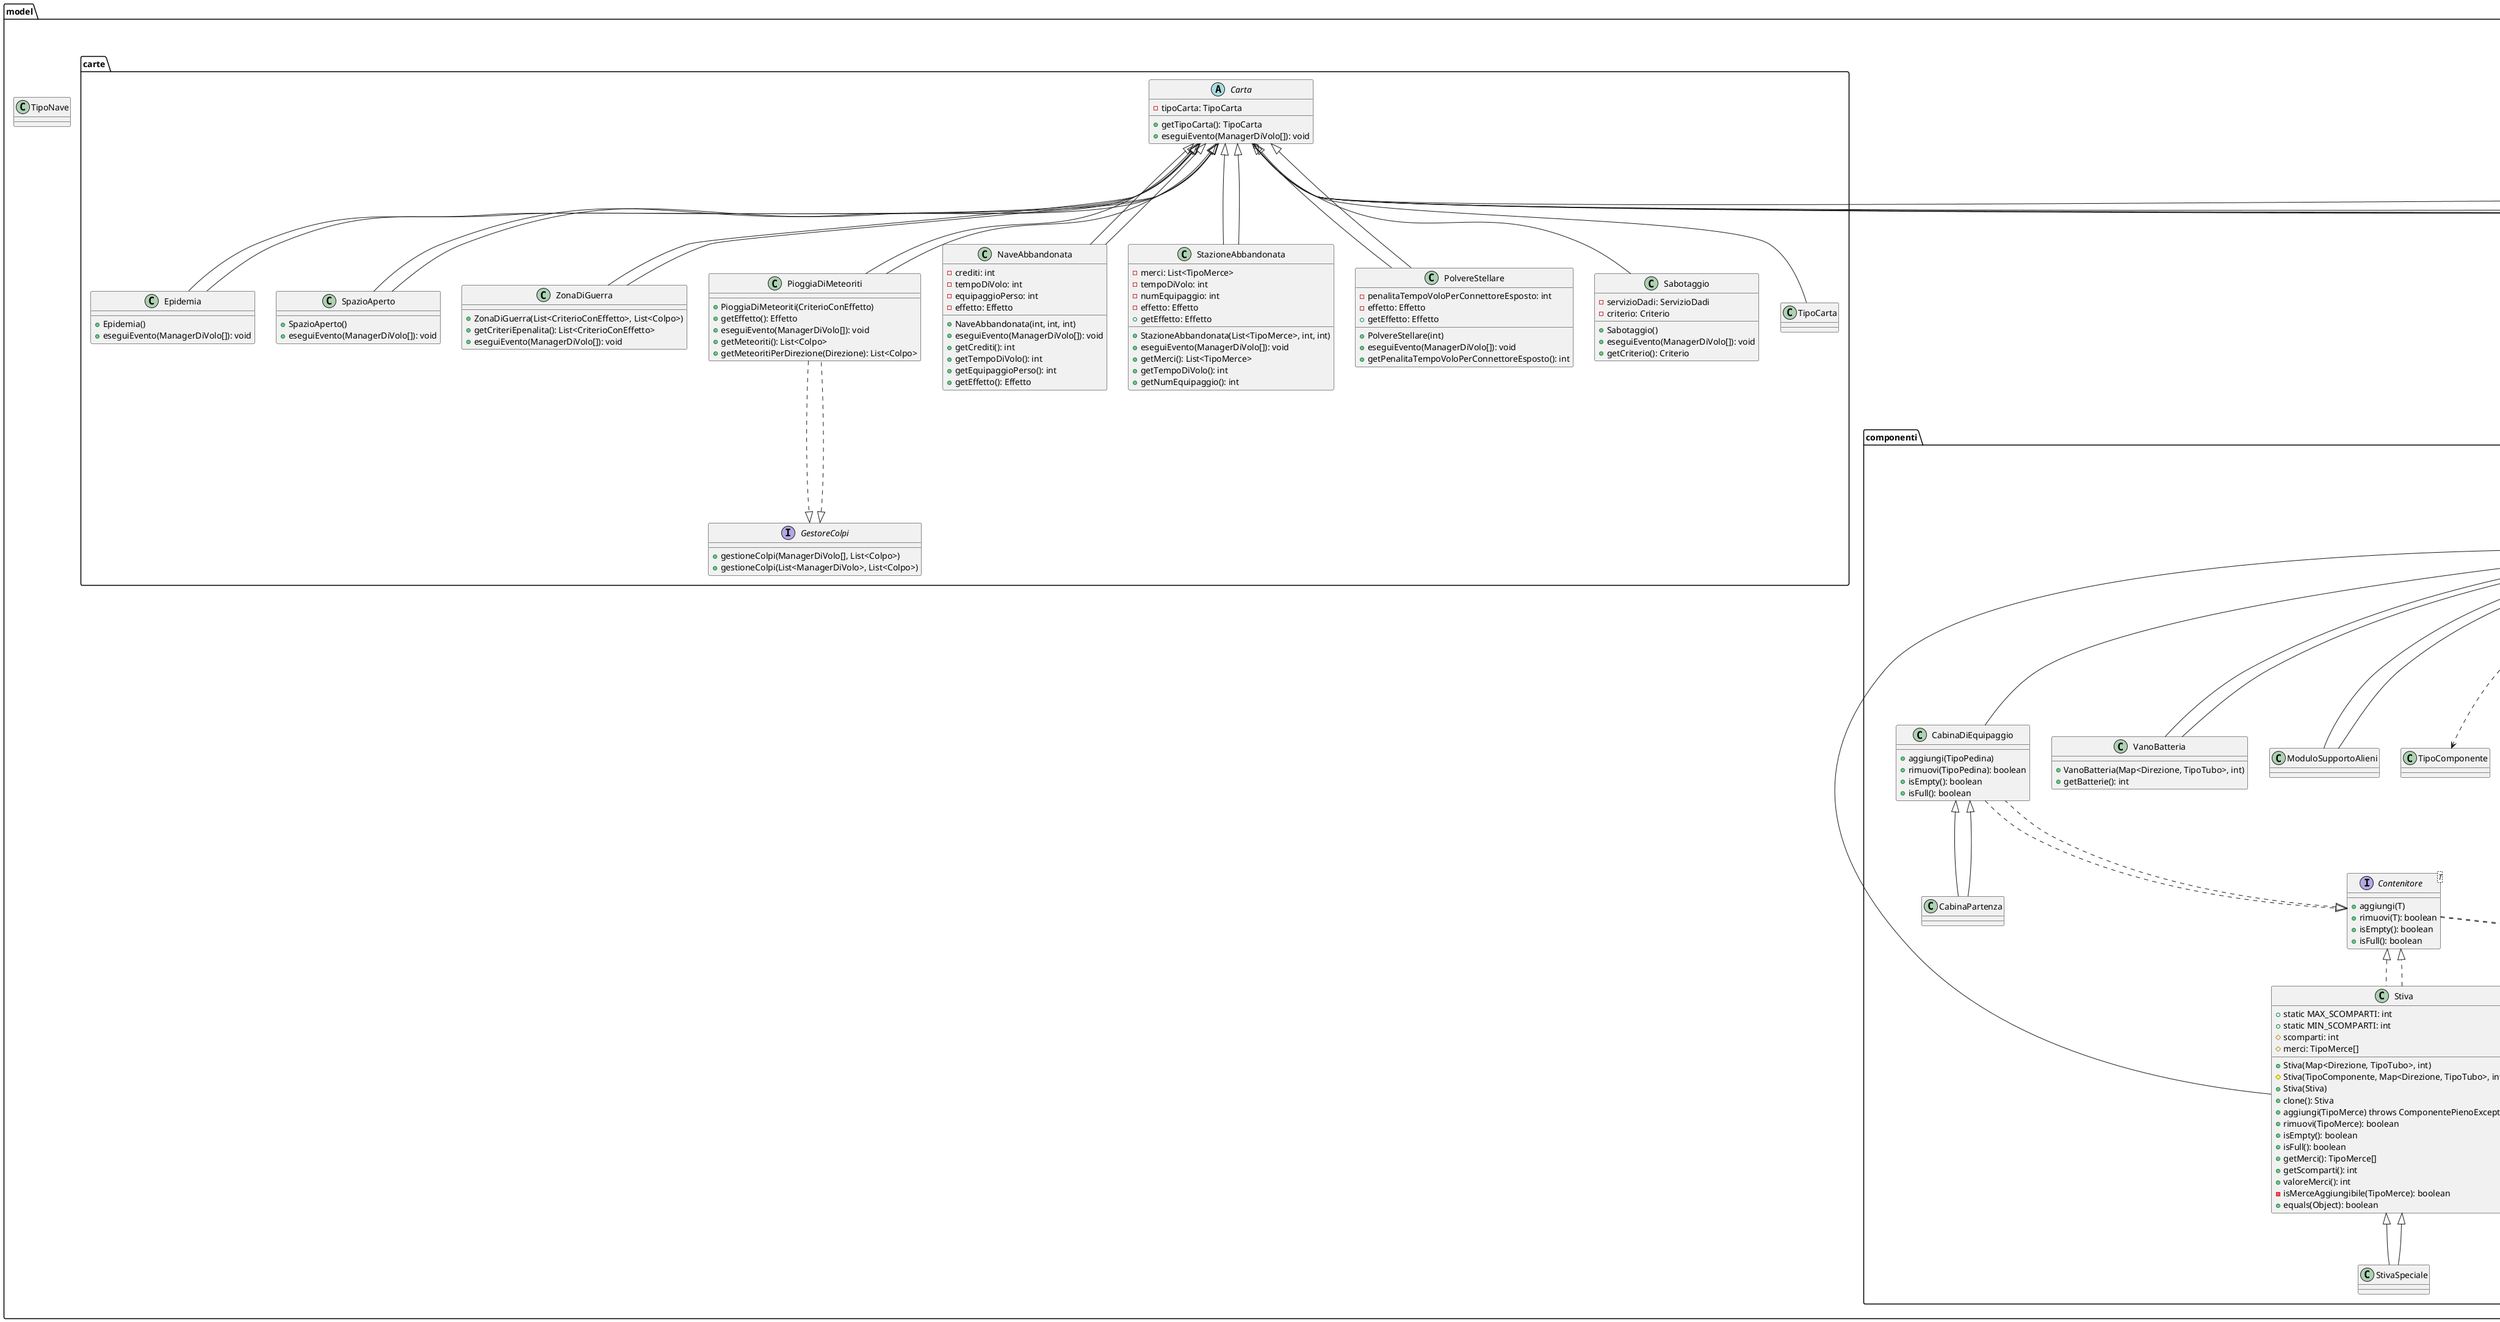 @startuml
' Package principali
package eccezioni {
  class CaricamentoNonConsentitoException
  class ComponenteNonIstanziabileException
  class ComponentePienoException
  class ComponenteVuotoException
  class GiocatoreNonSpostabileException
}

package grafica {
  class Colore
  class CostantiGrafica
  class GraficaConfig
  class TextAligner
  package formattatori {
    class FormattatoreGrafico
    class Formattabile
  }
  package renderer {
    class CarteRenderer
    class ComponenteRenderer
    class NaveRenderer
    class PlanciaRenderer
  }
}

package io {
  class GestoreIO
  class InterfacciaUtente
}
@startuml
' === PACKAGE: MODEL ===
package "model" {
    class Giocatore {
        - nome: String
        - colore: Colore
        - nave: Nave
        - tipoTitolo: TipoTitolo
        - crediti: int
        + Giocatore(String, Colore)
        + setNave(TipoNave)
        + getNave(): Nave
        + aggiungiCrediti(int)
        + getCrediti(): int
        + setTipoTitolo(TipoTitolo)
        + getTipoTitolo(): TipoTitolo
    }

    class Nave {
        - grigliaComponenti: Componente[][]
        - analizzatoreNave: AnalizzatoreNave
        + Nave(TipoNave, Colore)
        + getComponentiOriginali(TipoComponente): List<Componente>
        + getEnergia(): int
        + getEquipaggio(): List<TipoPedina>
        + subisciImpatto(Colpo, int): int
        + eliminaEquipaggioDaCabineCollegate(): int
    }

    class AnalizzatoreNave {
        - nave: Nave
        + AnalizzatoreNave(Nave)
        + getCopiaComponentiAdiacenti(Coordinate): Map<Direzione, Componente>
        + trovaMerciNave(): List<TipoMerce>
        + trovaEquipaggioNave(): List<TipoPedina>
        + connettoriEspostiConuter(): int
        + potenzaFuocoCounter(): float
        + potenzaMotriceCounter(): int
        + energiaCounter(): int
        + ottieniCabineEquipaggioCollegate(Componente): List<Componente>
    }

    class TipoTitolo
    class TipoNave
}

' === PACKAGE: MODEL.CARTE ===
package "model.carte" {
    abstract class Carta {
        - tipoCarta: TipoCarta
        + getTipoCarta(): TipoCarta
        + eseguiEvento(ManagerDiVolo[]): void
    }

    class Epidemia extends Carta {
        + Epidemia()
        + eseguiEvento(ManagerDiVolo[]): void
    }
    class SpazioAperto extends Carta {
        + SpazioAperto()
        + eseguiEvento(ManagerDiVolo[]): void
    }
    class ZonaDiGuerra extends Carta {
        + ZonaDiGuerra(List<CriterioConEffetto>, List<Colpo>)
        + getCriteriEpenalita(): List<CriterioConEffetto>
        + eseguiEvento(ManagerDiVolo[]): void
    }
    class PioggiaDiMeteoriti extends Carta implements GestoreColpi {
        + PioggiaDiMeteoriti(CriterioConEffetto)
        + getEffetto(): Effetto
        + eseguiEvento(ManagerDiVolo[]): void
        + getMeteoriti(): List<Colpo>
        + getMeteoritiPerDirezione(Direzione): List<Colpo>
    }
    class NaveAbbandonata extends Carta {
        - crediti: int
        - tempoDiVolo: int
        - equipaggioPerso: int
        - effetto: Effetto
        + NaveAbbandonata(int, int, int)
        + eseguiEvento(ManagerDiVolo[]): void
        + getCrediti(): int
        + getTempoDiVolo(): int
        + getEquipaggioPerso(): int
        + getEffetto(): Effetto
    }
    class StazioneAbbandonata extends Carta {
        - merci: List<TipoMerce>
        - tempoDiVolo: int
        - numEquipaggio: int
        - effetto: Effetto
        + StazioneAbbandonata(List<TipoMerce>, int, int)
        + eseguiEvento(ManagerDiVolo[]): void
        + getMerci(): List<TipoMerce>
        + getTempoDiVolo(): int
        + getNumEquipaggio(): int
        + getEffetto: Effetto
    }
    class PolvereStellare extends Carta {
        - penalitaTempoVoloPerConnettoreEsposto: int
        - effetto: Effetto
        + PolvereStellare(int)
        + eseguiEvento(ManagerDiVolo[]): void
        + getPenalitaTempoVoloPerConnettoreEsposto(): int
        + getEffetto: Effetto
    }
    class Sabotaggio extends Carta {
        - servizioDadi: ServizioDadi
        - criterio: Criterio
        + Sabotaggio()
        + eseguiEvento(ManagerDiVolo[]): void
        + getCriterio(): Criterio
    }
    interface GestoreColpi {
        + gestioneColpi(ManagerDiVolo[], List<Colpo>)
        + gestioneColpi(List<ManagerDiVolo>, List<Colpo>)
    }
    class TipoCarta
}

' === PACKAGE: MODEL.COMPONENTI ===
package "model.componenti" {
abstract class Componente {
        # tipo: TipoComponente
        # tubi: Map<Direzione, TipoTubo>
        - posizione: Coordinate

        + Componente(TipoComponente, Map<Direzione, TipoTubo>)
        + Componente(Componente)
        + equals(Object): boolean
        + ruota()
        + getTubo(Direzione): TipoTubo
        + getTipo(): TipoComponente
        + getTubi(): Map<Direzione, TipoTubo>
        + getMaxIstanze(): int
        + getPosizione(): Coordinate
        + setPosizione(Coordinate)
        + clone(): Componente
    }
 class Tubo extends Componente {
        + Tubo(Map<Direzione, TipoTubo>)
        + Tubo(Tubo)
        + clone(): Tubo
    }
    class Motore extends Componente {
        - direzioneMotore: Direzione = Direzione.SOTTO

        + Motore(Map<Direzione, TipoTubo>)
        # Motore(TipoComponente, Map<Direzione, TipoTubo>)
        + Motore(Motore)
        + getDirezioneMotore(): Direzione
        + clone(): Motore
        + ruota()
    }
    class MotoreDoppio extends Motore {
        + MotoreDoppio(Map<Direzione, TipoTubo>)
        + MotoreDoppio(MotoreDoppio)
        + clone(): MotoreDoppio
    }
    
    class Cannone extends Componente {
        # potenzaFuoco: float
        # direzioneFuoco: Direzione

        + Cannone(Map<Direzione, TipoTubo>)
        # Cannone(TipoComponente, Map<Direzione, TipoTubo>, Direzione)
        + Cannone(Cannone)
        # aggiornaPotenzaFuoco()
        + ruota()
        + getDirezioneFuoco(): Direzione
        + getPotenzaFuoco(): float
        + clone(): Cannone
    }


    class CannoneDoppio extends Cannone {
        + CannoneDoppio(Map<Direzione, TipoTubo>)
        + CannoneDoppio(CannoneDoppio)
        + clone(): CannoneDoppio
        # aggiornaPotenzaFuoco()
    }

    class GeneratoreDiScudi extends Componente
    class CabinaDiEquipaggio extends Componente implements Contenitore<TipoPedina> {
        + aggiungi(TipoPedina)
        + rimuovi(TipoPedina): boolean
        + isEmpty(): boolean
        + isFull(): boolean
    }
    class CabinaPartenza extends CabinaDiEquipaggio

    class Stiva extends Componente implements Contenitore<TipoMerce>{
        + static MAX_SCOMPARTI: int
        + static MIN_SCOMPARTI: int
        # scomparti: int
        # merci: TipoMerce[]

        + Stiva(Map<Direzione, TipoTubo>, int)
        # Stiva(TipoComponente, Map<Direzione, TipoTubo>, int)
        + Stiva(Stiva)
        + clone(): Stiva
        + aggiungi(TipoMerce) throws ComponentePienoException
        + rimuovi(TipoMerce): boolean
        + isEmpty(): boolean
        + isFull(): boolean
        + getMerci(): TipoMerce[]
        + getScomparti(): int
        + valoreMerci(): int
        - isMerceAggiungibile(TipoMerce): boolean
        + equals(Object): boolean
    }

    class StivaSpeciale extends Stiva
    class VanoBatteria extends Componente {
        + VanoBatteria(Map<Direzione, TipoTubo>, int)
        + getBatterie(): int
    }
    class ModuloSupportoAlieni extends Componente
    interface Contenitore<T> {
        + aggiungi(T)
        + rimuovi(T): boolean
        + isEmpty(): boolean
        + isFull(): boolean
    }
    class TipoComponente
    class TipoTubo
}

' === PACKAGE: GRAFICA ===
package "grafica" {
    class Colore
}
package "grafica.formattatori" {
    interface Formattabile {
        + getColore(): Colore
        + getNome(): String
    }
    class FormattatoreGrafico {
        + formatta(Coordinate): String
        + formatta(Formattabile): String
        + formattaEStampaMerci(List<TipoMerce>)
    }
}
package "grafica.renderer" {
    class CarteRenderer
    class NaveRenderer
}

' === PACKAGE: IO ===
package "io" {
    interface InterfacciaUtente {
        + stampa(String)
        + stampa(String[])
        + stampa(List<String>)
        + aCapo()
        + leggiIntero(): int
        + leggiTesto(): String
        + leggiCoordinate(): Coordinate
        + stampaMenu(String[]): int
        + scegliEnum(Class<T>): T
        + menuComponenti(List<Componente>): Componente
    }
    class GestoreIO implements InterfacciaUtente {
        + leggiIntero(): int
        + leggiTesto(): String
        + leggiCoordinate(): Coordinate
        + aCapo()
        + stampa(String)
        + stampa(String[])
        + stampa(List<String>)
    }
}

' === PACKAGE: UTIL ===
package "util" {
    class Util {
        + isArrayEmpty(T[]): boolean
        + contieneCoordinata(List<List<Coordinate>>, Coordinate): boolean
    }
    class Coppia
}
package "util.layout" {
    class Coordinate {
        + getX(): int
        + getY(): int
    }
    class Direzione {
        + ruota(): Direzione
    }
}
package "util.random" {
    class Dado {
        + getIstanza(): Dado
        + lancia(): int
        + getValore(): int
    }
    class RandomUtil {
        + randomInt(int, int): int
        + randomInt(int): int
        + randomEnum(Class<T>): T
        + getEnumValueByProbability(Map<E, Integer>): E
    }
}

' === RELAZIONI TRA LE CLASSI PRINCIPALI ===

Giocatore --> Nave : nave
Giocatore --> TipoTitolo : tipoTitolo
Giocatore --> Colore : colore
Nave --> AnalizzatoreNave : analizzatoreNave
Nave --> Componente : grigliaComponenti
AnalizzatoreNave --> Nave : nave
Carta <|-- Epidemia
Carta <|-- SpazioAperto
Carta <|-- ZonaDiGuerra
Carta <|-- PioggiaDiMeteoriti
Carta <|-- NaveAbbandonata
Carta <|-- StazioneAbbandonata
Carta <|-- PolvereStellare
Carta o-- TipoCarta
Carta --> CarteRenderer
Carta --> NaveRenderer
Carta --> GestoreIO
Carta --> FormattatoreGrafico
Carta --> TextAligner
PioggiaDiMeteoriti ..|> GestoreColpi
GestoreIO ..|> InterfacciaUtente
Colore ..|> Formattabile
TipoMerce ..|> Formattabile
TipoPedina ..|> Formattabile
TipoTitolo ..|> Formattabile
model.componenti.Componente ..> model.componenti.TipoComponente
model.componenti.Componente ..> model.componenti.TipoTubo
model.componenti.Componente ..> util.layout.Direzione
model.componenti.Componente ..> util.layout.Coordinate
model.componenti.Contenitore ..> eccezioni.ComponentePienoException
model.componenti.Contenitore ..> eccezioni.ComponenteVuotoException
CabinaDiEquipaggio ..|> Contenitore
model.componenti.Stiva ..> model.enums.TipoMerce
MotoreDoppio --|> Motore
model.componenti.Stiva ..|> model.componenti.Contenitore
CannoneDoppio --|> Cannone
StivaSpeciale --|> Stiva
CabinaPartenza --|> CabinaDiEquipaggio
VanoBatteria --|> Componente
model.componenti.Tubo --|> model.componenti.Componente
model.componenti.Motore --|> model.componenti.Componente
model.componenti.MotoreDoppio --|> model.componenti.Motore
model.componenti.Cannone --|> model.componenti.Componente
model.componenti.CannoneDoppio --|> model.componenti.Cannone
GeneratoreDiScudi --|> Componente
ModuloSupportoAlieni --|> Componente

@enduml
